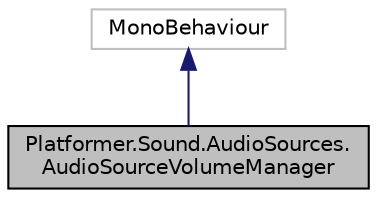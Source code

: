 digraph "Platformer.Sound.AudioSources.AudioSourceVolumeManager"
{
 // LATEX_PDF_SIZE
  edge [fontname="Helvetica",fontsize="10",labelfontname="Helvetica",labelfontsize="10"];
  node [fontname="Helvetica",fontsize="10",shape=record];
  Node1 [label="Platformer.Sound.AudioSources.\lAudioSourceVolumeManager",height=0.2,width=0.4,color="black", fillcolor="grey75", style="filled", fontcolor="black",tooltip="Class wrapper of AudioSources wich ensures AudioSources volume corresponds to game volume"];
  Node2 -> Node1 [dir="back",color="midnightblue",fontsize="10",style="solid",fontname="Helvetica"];
  Node2 [label="MonoBehaviour",height=0.2,width=0.4,color="grey75", fillcolor="white", style="filled",tooltip=" "];
}
